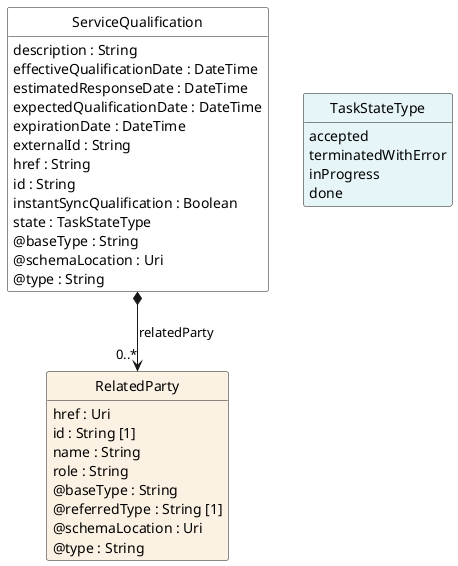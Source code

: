 @startuml
hide circle
hide methods
hide stereotype
show <<Enumeration>> stereotype
skinparam class {
   BackgroundColor<<Enumeration>> #E6F5F7
   BackgroundColor<<Ref>> #FFFFE0
   BackgroundColor<<Pivot>> #FFFFFFF
   BackgroundColor<<SimpleType>> #E2F0DA
   BackgroundColor #FCF2E3
}

class ServiceQualification <<Pivot>> {
    description : String
    effectiveQualificationDate : DateTime
    estimatedResponseDate : DateTime
    expectedQualificationDate : DateTime
    expirationDate : DateTime
    externalId : String
    href : String
    id : String
    instantSyncQualification : Boolean
    state : TaskStateType
    @baseType : String
    @schemaLocation : Uri
    @type : String
}

class RelatedParty  {
    href : Uri
    id : String [1]
    name : String
    role : String
    @baseType : String
    @referredType : String [1]
    @schemaLocation : Uri
    @type : String
}

class TaskStateType <<Enumeration>> {
    accepted
    terminatedWithError
    inProgress
    done
}

ServiceQualification -right[hidden]-> TaskStateType

ServiceQualification *-->  "0..*" RelatedParty : relatedParty

@enduml
